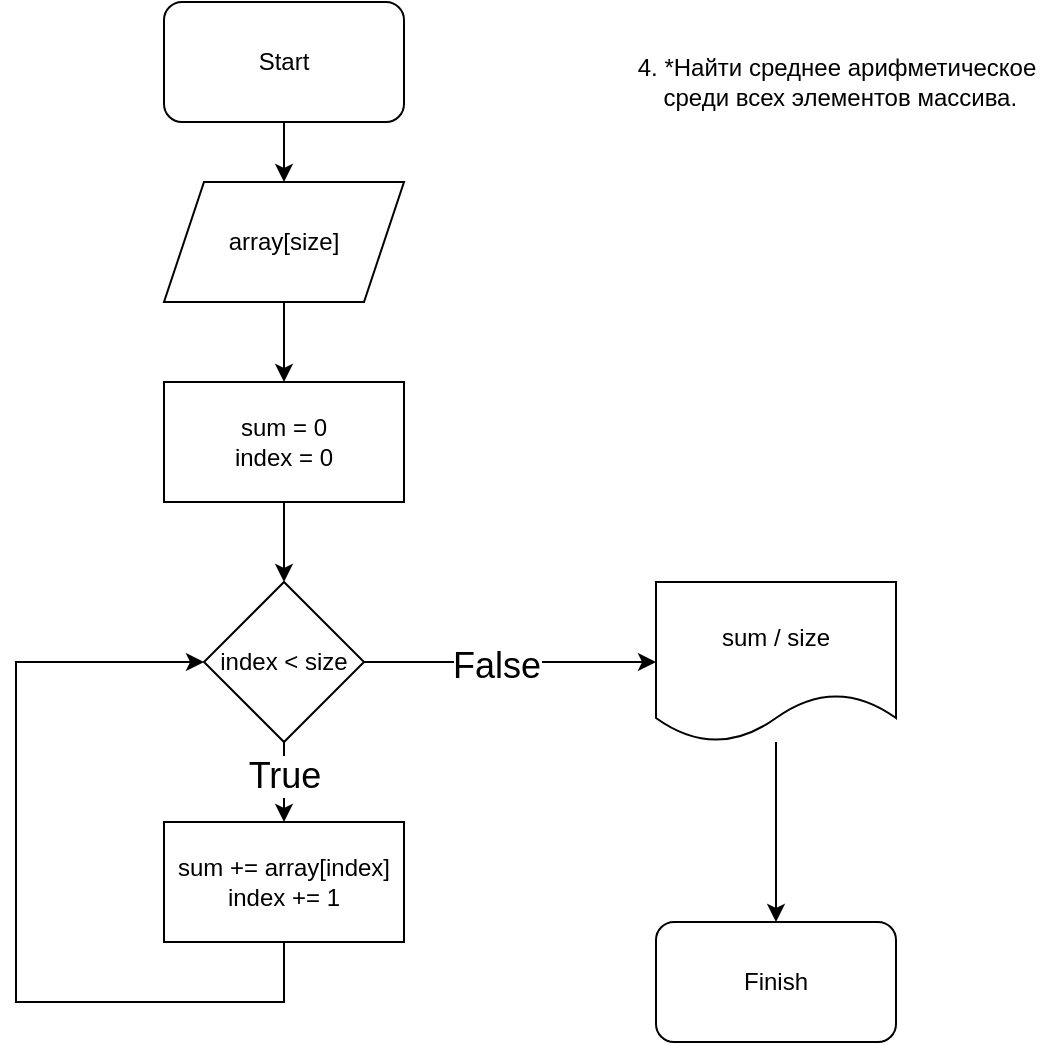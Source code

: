 <mxfile version="21.6.1" type="device">
  <diagram name="Страница 1" id="I22Qz5GnwbFziwR25mVS">
    <mxGraphModel dx="864" dy="556" grid="1" gridSize="10" guides="1" tooltips="1" connect="1" arrows="1" fold="1" page="1" pageScale="1" pageWidth="827" pageHeight="1169" math="0" shadow="0">
      <root>
        <mxCell id="0" />
        <mxCell id="1" parent="0" />
        <mxCell id="mbRcVptj0azeR9f365Zc-3" value="" style="edgeStyle=orthogonalEdgeStyle;rounded=0;orthogonalLoop=1;jettySize=auto;html=1;" edge="1" parent="1" source="mbRcVptj0azeR9f365Zc-1" target="mbRcVptj0azeR9f365Zc-2">
          <mxGeometry relative="1" as="geometry" />
        </mxCell>
        <mxCell id="mbRcVptj0azeR9f365Zc-1" value="Start" style="rounded=1;whiteSpace=wrap;html=1;" vertex="1" parent="1">
          <mxGeometry x="294" y="20" width="120" height="60" as="geometry" />
        </mxCell>
        <mxCell id="mbRcVptj0azeR9f365Zc-5" value="" style="edgeStyle=orthogonalEdgeStyle;rounded=0;orthogonalLoop=1;jettySize=auto;html=1;" edge="1" parent="1" source="mbRcVptj0azeR9f365Zc-2" target="mbRcVptj0azeR9f365Zc-4">
          <mxGeometry relative="1" as="geometry" />
        </mxCell>
        <mxCell id="mbRcVptj0azeR9f365Zc-2" value="array[size]" style="shape=parallelogram;perimeter=parallelogramPerimeter;whiteSpace=wrap;html=1;fixedSize=1;rounded=1;arcSize=0;" vertex="1" parent="1">
          <mxGeometry x="294" y="110" width="120" height="60" as="geometry" />
        </mxCell>
        <mxCell id="mbRcVptj0azeR9f365Zc-7" value="" style="edgeStyle=orthogonalEdgeStyle;rounded=0;orthogonalLoop=1;jettySize=auto;html=1;" edge="1" parent="1" source="mbRcVptj0azeR9f365Zc-4" target="mbRcVptj0azeR9f365Zc-6">
          <mxGeometry relative="1" as="geometry" />
        </mxCell>
        <mxCell id="mbRcVptj0azeR9f365Zc-4" value="sum = 0&lt;br&gt;index = 0" style="whiteSpace=wrap;html=1;rounded=1;arcSize=0;" vertex="1" parent="1">
          <mxGeometry x="294" y="210" width="120" height="60" as="geometry" />
        </mxCell>
        <mxCell id="mbRcVptj0azeR9f365Zc-9" style="edgeStyle=orthogonalEdgeStyle;rounded=0;orthogonalLoop=1;jettySize=auto;html=1;" edge="1" parent="1" source="mbRcVptj0azeR9f365Zc-6" target="mbRcVptj0azeR9f365Zc-8">
          <mxGeometry relative="1" as="geometry" />
        </mxCell>
        <mxCell id="mbRcVptj0azeR9f365Zc-15" value="&lt;font style=&quot;font-size: 18px;&quot;&gt;False&lt;/font&gt;" style="edgeLabel;html=1;align=center;verticalAlign=middle;resizable=0;points=[];" vertex="1" connectable="0" parent="mbRcVptj0azeR9f365Zc-9">
          <mxGeometry x="-0.096" y="-2" relative="1" as="geometry">
            <mxPoint as="offset" />
          </mxGeometry>
        </mxCell>
        <mxCell id="mbRcVptj0azeR9f365Zc-13" value="" style="edgeStyle=orthogonalEdgeStyle;rounded=0;orthogonalLoop=1;jettySize=auto;html=1;" edge="1" parent="1" source="mbRcVptj0azeR9f365Zc-6" target="mbRcVptj0azeR9f365Zc-12">
          <mxGeometry relative="1" as="geometry" />
        </mxCell>
        <mxCell id="mbRcVptj0azeR9f365Zc-16" value="&lt;font style=&quot;font-size: 18px;&quot;&gt;True&lt;/font&gt;" style="edgeLabel;html=1;align=center;verticalAlign=middle;resizable=0;points=[];" vertex="1" connectable="0" parent="mbRcVptj0azeR9f365Zc-13">
          <mxGeometry x="-0.15" relative="1" as="geometry">
            <mxPoint as="offset" />
          </mxGeometry>
        </mxCell>
        <mxCell id="mbRcVptj0azeR9f365Zc-6" value="index &amp;lt; size" style="rhombus;whiteSpace=wrap;html=1;rounded=1;arcSize=0;" vertex="1" parent="1">
          <mxGeometry x="314" y="310" width="80" height="80" as="geometry" />
        </mxCell>
        <mxCell id="mbRcVptj0azeR9f365Zc-11" value="" style="edgeStyle=orthogonalEdgeStyle;rounded=0;orthogonalLoop=1;jettySize=auto;html=1;" edge="1" parent="1" source="mbRcVptj0azeR9f365Zc-8" target="mbRcVptj0azeR9f365Zc-10">
          <mxGeometry relative="1" as="geometry" />
        </mxCell>
        <mxCell id="mbRcVptj0azeR9f365Zc-8" value="sum / size" style="shape=document;whiteSpace=wrap;html=1;boundedLbl=1;" vertex="1" parent="1">
          <mxGeometry x="540" y="310" width="120" height="80" as="geometry" />
        </mxCell>
        <mxCell id="mbRcVptj0azeR9f365Zc-10" value="Finish" style="rounded=1;whiteSpace=wrap;html=1;" vertex="1" parent="1">
          <mxGeometry x="540" y="480" width="120" height="60" as="geometry" />
        </mxCell>
        <mxCell id="mbRcVptj0azeR9f365Zc-14" style="edgeStyle=orthogonalEdgeStyle;rounded=0;orthogonalLoop=1;jettySize=auto;html=1;entryX=0;entryY=0.5;entryDx=0;entryDy=0;exitX=0.5;exitY=1;exitDx=0;exitDy=0;" edge="1" parent="1" source="mbRcVptj0azeR9f365Zc-12" target="mbRcVptj0azeR9f365Zc-6">
          <mxGeometry relative="1" as="geometry">
            <Array as="points">
              <mxPoint x="354" y="520" />
              <mxPoint x="220" y="520" />
              <mxPoint x="220" y="350" />
            </Array>
          </mxGeometry>
        </mxCell>
        <mxCell id="mbRcVptj0azeR9f365Zc-12" value="sum += array[index]&lt;br&gt;index += 1" style="whiteSpace=wrap;html=1;rounded=1;arcSize=0;" vertex="1" parent="1">
          <mxGeometry x="294" y="430" width="120" height="60" as="geometry" />
        </mxCell>
        <mxCell id="mbRcVptj0azeR9f365Zc-17" value="4. *Найти среднее арифметическое&lt;br&gt;&amp;nbsp;среди всех элементов массива. &lt;br/&gt;" style="text;html=1;align=center;verticalAlign=middle;resizable=0;points=[];autosize=1;strokeColor=none;fillColor=none;" vertex="1" parent="1">
          <mxGeometry x="520" y="40" width="220" height="40" as="geometry" />
        </mxCell>
      </root>
    </mxGraphModel>
  </diagram>
</mxfile>
